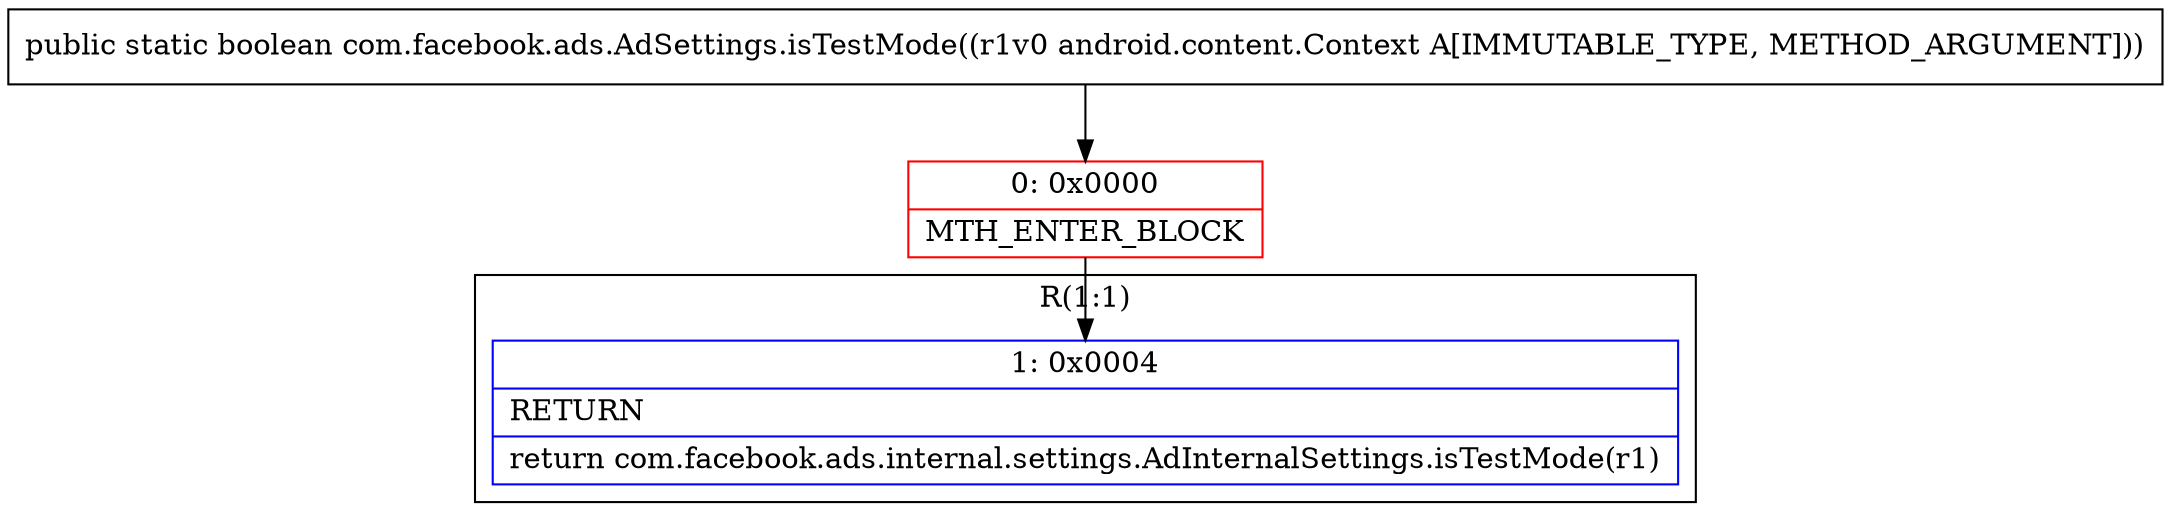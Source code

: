 digraph "CFG forcom.facebook.ads.AdSettings.isTestMode(Landroid\/content\/Context;)Z" {
subgraph cluster_Region_1639843989 {
label = "R(1:1)";
node [shape=record,color=blue];
Node_1 [shape=record,label="{1\:\ 0x0004|RETURN\l|return com.facebook.ads.internal.settings.AdInternalSettings.isTestMode(r1)\l}"];
}
Node_0 [shape=record,color=red,label="{0\:\ 0x0000|MTH_ENTER_BLOCK\l}"];
MethodNode[shape=record,label="{public static boolean com.facebook.ads.AdSettings.isTestMode((r1v0 android.content.Context A[IMMUTABLE_TYPE, METHOD_ARGUMENT])) }"];
MethodNode -> Node_0;
Node_0 -> Node_1;
}

